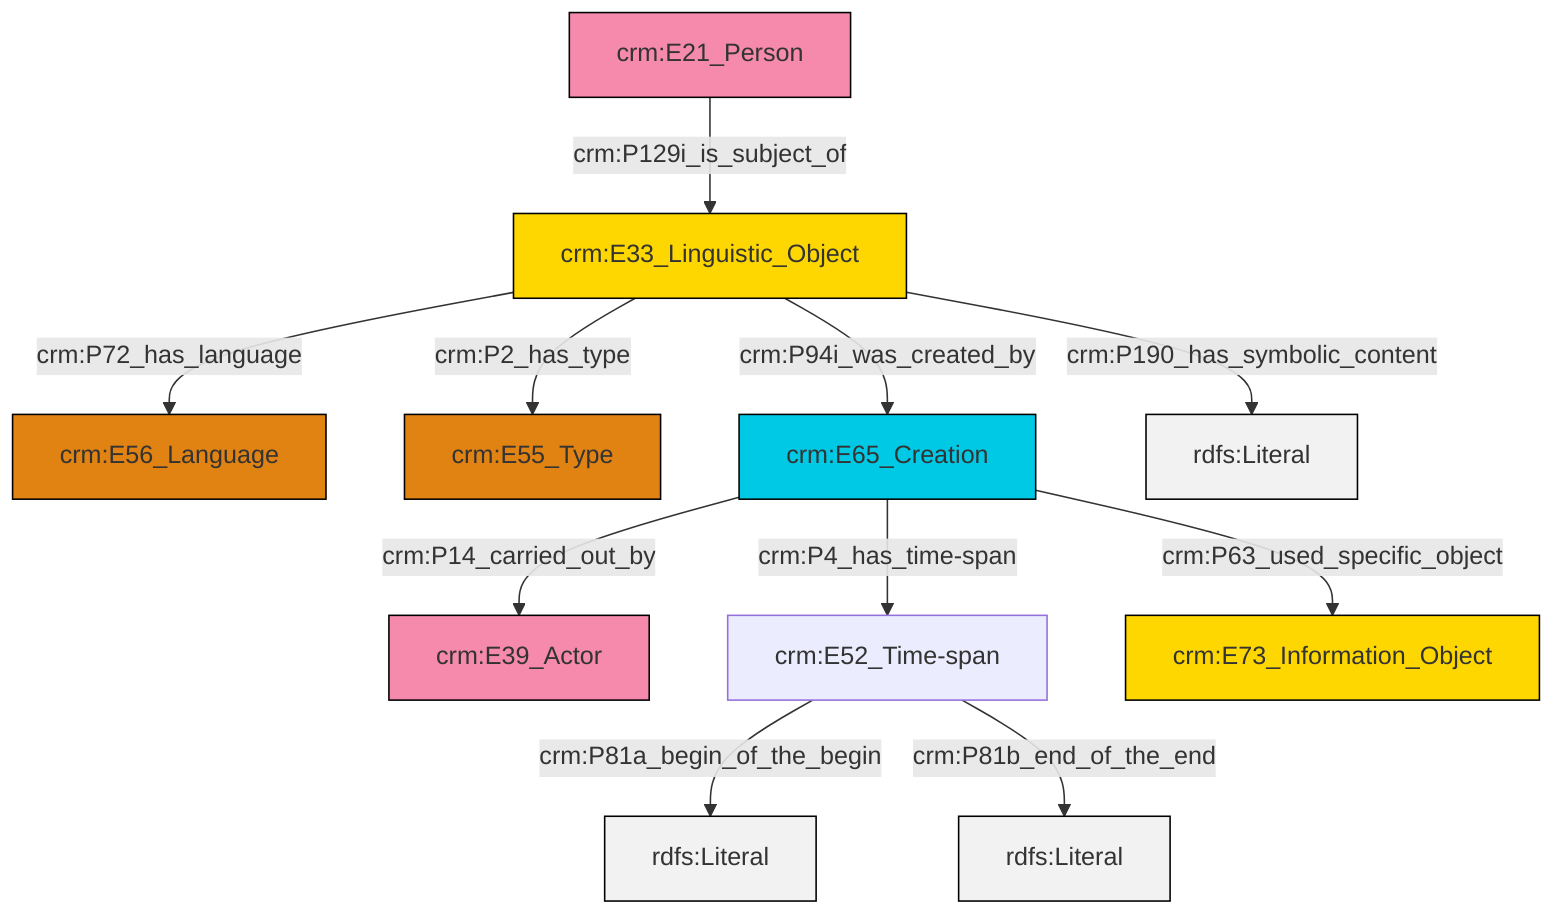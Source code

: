 graph TD
classDef Literal fill:#f2f2f2,stroke:#000000;
classDef CRM_Entity fill:#FFFFFF,stroke:#000000;
classDef Temporal_Entity fill:#00C9E6, stroke:#000000;
classDef Type fill:#E18312, stroke:#000000;
classDef Time-Span fill:#2C9C91, stroke:#000000;
classDef Appellation fill:#FFEB7F, stroke:#000000;
classDef Place fill:#008836, stroke:#000000;
classDef Persistent_Item fill:#B266B2, stroke:#000000;
classDef Conceptual_Object fill:#FFD700, stroke:#000000;
classDef Physical_Thing fill:#D2B48C, stroke:#000000;
classDef Actor fill:#f58aad, stroke:#000000;
classDef PC_Classes fill:#4ce600, stroke:#000000;
classDef Multi fill:#cccccc,stroke:#000000;

0["crm:E33_Linguistic_Object"]:::Conceptual_Object -->|crm:P72_has_language| 1["crm:E56_Language"]:::Type
0["crm:E33_Linguistic_Object"]:::Conceptual_Object -->|crm:P2_has_type| 2["crm:E55_Type"]:::Type
0["crm:E33_Linguistic_Object"]:::Conceptual_Object -->|crm:P94i_was_created_by| 5["crm:E65_Creation"]:::Temporal_Entity
5["crm:E65_Creation"]:::Temporal_Entity -->|crm:P14_carried_out_by| 6["crm:E39_Actor"]:::Actor
7["crm:E52_Time-span"]:::Default -->|crm:P81a_begin_of_the_begin| 10[rdfs:Literal]:::Literal
5["crm:E65_Creation"]:::Temporal_Entity -->|crm:P4_has_time-span| 7["crm:E52_Time-span"]:::Default
5["crm:E65_Creation"]:::Temporal_Entity -->|crm:P63_used_specific_object| 11["crm:E73_Information_Object"]:::Conceptual_Object
7["crm:E52_Time-span"]:::Default -->|crm:P81b_end_of_the_end| 13[rdfs:Literal]:::Literal
14["crm:E21_Person"]:::Actor -->|crm:P129i_is_subject_of| 0["crm:E33_Linguistic_Object"]:::Conceptual_Object
0["crm:E33_Linguistic_Object"]:::Conceptual_Object -->|crm:P190_has_symbolic_content| 15[rdfs:Literal]:::Literal